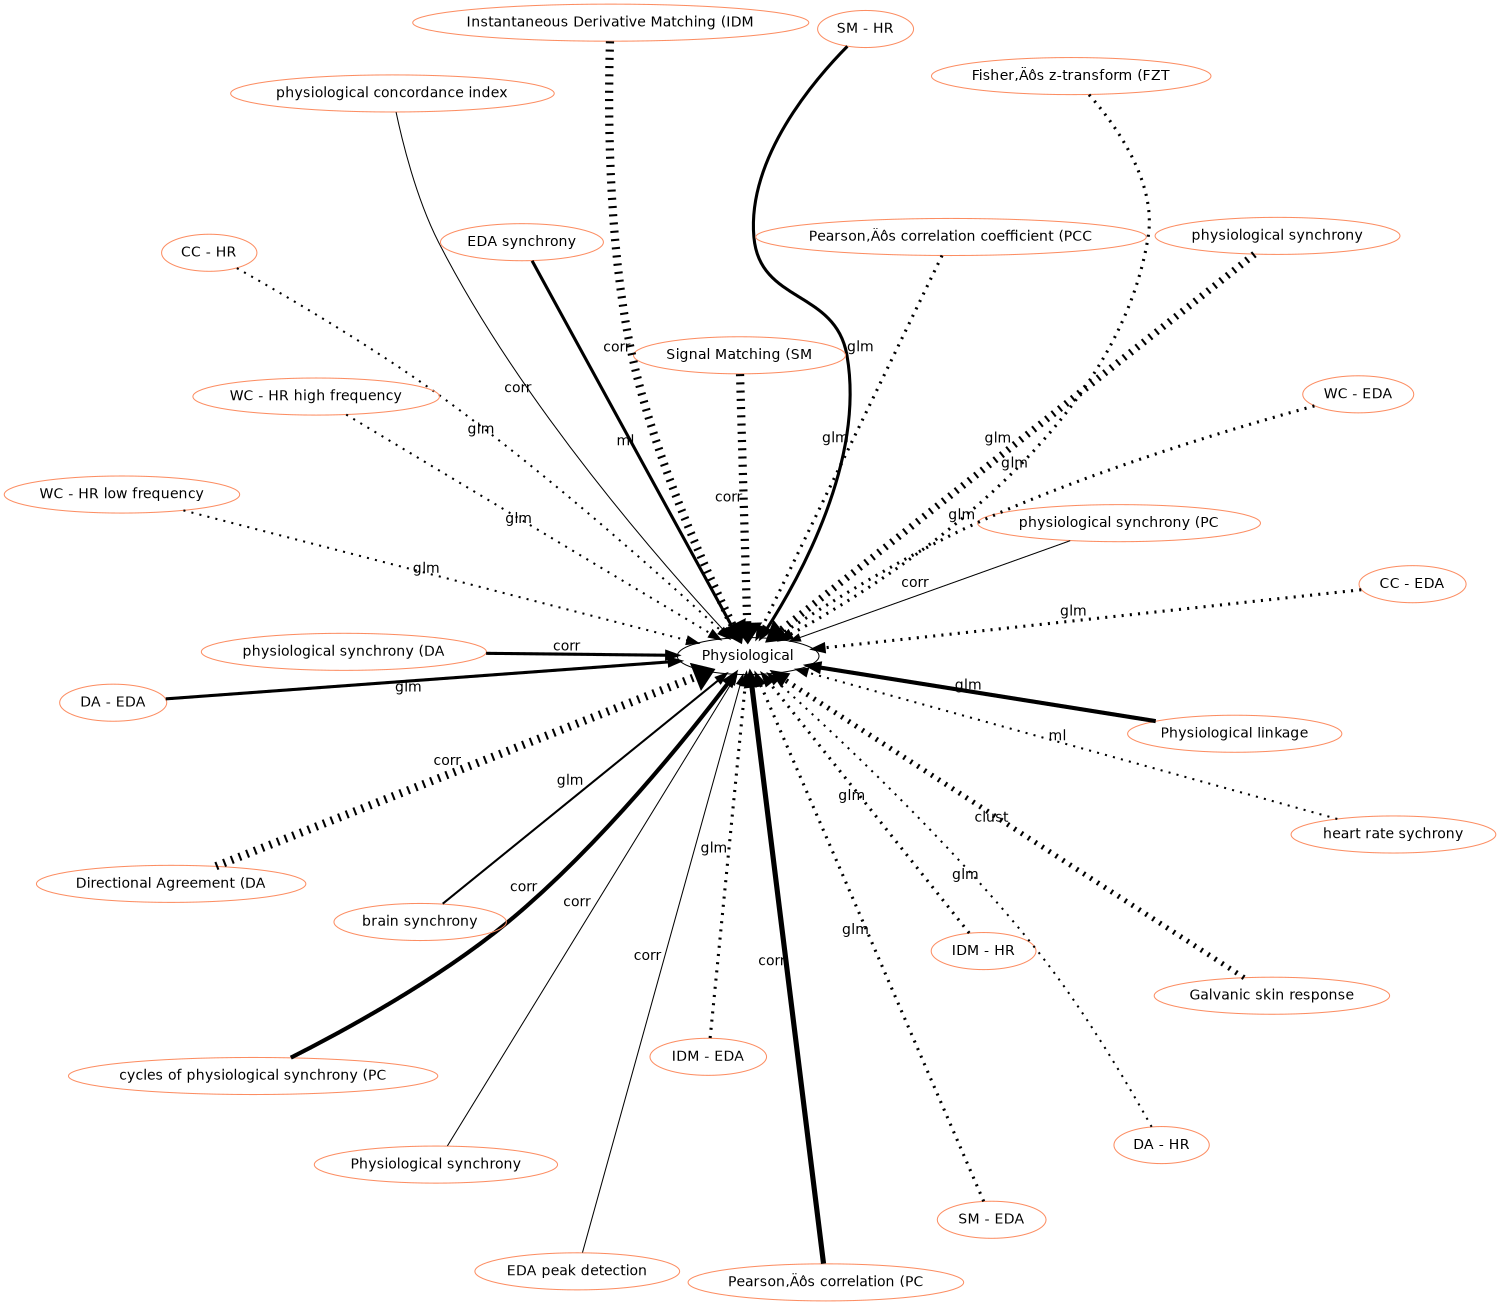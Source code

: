 digraph world {
        size="10,10";
        layout=neato
        graph [fontname = "helvetica"];
        node [fontname = "helvetica", colorscheme=set28];
        edge [fontname = "helvetica", colorscheme=set28];

	"Physiological" [href="index.svg"];
	"Physiological linkage" [href="https://scholar.google.com/scholar?hl=en&q=Physiological%20Linkage%20of%20Dyadic%20Gaming%20Experience" target="_blank" , color="2"];
	"Physiological linkage" [href="https://scholar.google.com/scholar?hl=en&q=Physiological%20Linkage%20of%20Dyadic%20Gaming%20Experience" target="_blank" , color="2"];
	"Physiological linkage" [href="https://scholar.google.com/scholar?hl=en&q=Physiological%20Linkage%20of%20Dyadic%20Gaming%20Experience" target="_blank" , color="2"];
	"Physiological linkage" [href="https://scholar.google.com/scholar?hl=en&q=Physiological%20Linkage%20of%20Dyadic%20Gaming%20Experience" target="_blank" , color="2"];
	"EDA peak detection" [href="https://scholar.google.com/scholar?hl=en&q=Are%20we%20together%20or%20not?%20The%20temporal%20interplay%20of%20monitoring,%20physiological%20arousal%20and%20physiological%20synchrony%20during%20a%20collaborative%20exam" target="_blank" , color="2"];
	"physiological concordance index" [href="https://scholar.google.com/scholar?hl=en&q=Are%20we%20together%20or%20not?%20The%20temporal%20interplay%20of%20monitoring,%20physiological%20arousal%20and%20physiological%20synchrony%20during%20a%20collaborative%20exam" target="_blank" , color="2"];
	"physiological synchrony (PC" [href="https://scholar.google.com/scholar?hl=en&q=Unpacking%20the%20relationship%20between%20existing%20and%20new%20measures%20of%20physiological%20synchrony%20and%20collaborative%20learning:%20a%20mixed%20methods%20study" target="_blank" , color="2"];
	"physiological synchrony (DA" [href="https://scholar.google.com/scholar?hl=en&q=Unpacking%20the%20relationship%20between%20existing%20and%20new%20measures%20of%20physiological%20synchrony%20and%20collaborative%20learning:%20a%20mixed%20methods%20study" target="_blank" , color="2"];
	"cycles of physiological synchrony (PC" [href="https://scholar.google.com/scholar?hl=en&q=Unpacking%20the%20relationship%20between%20existing%20and%20new%20measures%20of%20physiological%20synchrony%20and%20collaborative%20learning:%20a%20mixed%20methods%20study" target="_blank" , color="2"];
	"cycles of physiological synchrony (PC" [href="https://scholar.google.com/scholar?hl=en&q=Unpacking%20the%20relationship%20between%20existing%20and%20new%20measures%20of%20physiological%20synchrony%20and%20collaborative%20learning:%20a%20mixed%20methods%20study" target="_blank" , color="2"];
	"Galvanic skin response" [href="https://scholar.google.com/scholar?hl=en&q=Modeling%20Team-level%20Multimodal%20Dynamics%20during%20Multiparty%20Collaboration" target="_blank" , color="2"];
	"Galvanic skin response" [href="https://scholar.google.com/scholar?hl=en&q=Modeling%20Team-level%20Multimodal%20Dynamics%20during%20Multiparty%20Collaboration" target="_blank" , color="2"];
	"Galvanic skin response" [href="https://scholar.google.com/scholar?hl=en&q=Modeling%20Team-level%20Multimodal%20Dynamics%20during%20Multiparty%20Collaboration" target="_blank" , color="2"];
	"Galvanic skin response" [href="https://scholar.google.com/scholar?hl=en&q=Modeling%20Team-level%20Multimodal%20Dynamics%20during%20Multiparty%20Collaboration" target="_blank" , color="2"];
	"Physiological synchrony" [href="https://scholar.google.com/scholar?hl=en&q=Predicting%20the%20Quality%20of%20Collaborative%20Problem%20Solving%20Through%20Linguistic%20Analysis%20of%20Discourse" target="_blank" , color="2"];
	"SM - EDA" [href="https://scholar.google.com/scholar?hl=en&q=Shared%20Experiences%20of%20Technology%20and%20Trust:%20An%20Experimental%20Study%20of%20Physiological%20Compliance%20Between%20Active%20and%20Passive%20Users%20in%20Technology-Mediated%20Collaborative%20Encounters" target="_blank" , color="2"];
	"IDM - EDA" [href="https://scholar.google.com/scholar?hl=en&q=Shared%20Experiences%20of%20Technology%20and%20Trust:%20An%20Experimental%20Study%20of%20Physiological%20Compliance%20Between%20Active%20and%20Passive%20Users%20in%20Technology-Mediated%20Collaborative%20Encounters" target="_blank" , color="2"];
	"DA - EDA" [href="https://scholar.google.com/scholar?hl=en&q=Shared%20Experiences%20of%20Technology%20and%20Trust:%20An%20Experimental%20Study%20of%20Physiological%20Compliance%20Between%20Active%20and%20Passive%20Users%20in%20Technology-Mediated%20Collaborative%20Encounters" target="_blank" , color="2"];
	"CC - EDA" [href="https://scholar.google.com/scholar?hl=en&q=Shared%20Experiences%20of%20Technology%20and%20Trust:%20An%20Experimental%20Study%20of%20Physiological%20Compliance%20Between%20Active%20and%20Passive%20Users%20in%20Technology-Mediated%20Collaborative%20Encounters" target="_blank" , color="2"];
	"WC - EDA" [href="https://scholar.google.com/scholar?hl=en&q=Shared%20Experiences%20of%20Technology%20and%20Trust:%20An%20Experimental%20Study%20of%20Physiological%20Compliance%20Between%20Active%20and%20Passive%20Users%20in%20Technology-Mediated%20Collaborative%20Encounters" target="_blank" , color="2"];
	"SM - HR" [href="https://scholar.google.com/scholar?hl=en&q=Shared%20Experiences%20of%20Technology%20and%20Trust:%20An%20Experimental%20Study%20of%20Physiological%20Compliance%20Between%20Active%20and%20Passive%20Users%20in%20Technology-Mediated%20Collaborative%20Encounters" target="_blank" , color="2"];
	"IDM - HR" [href="https://scholar.google.com/scholar?hl=en&q=Shared%20Experiences%20of%20Technology%20and%20Trust:%20An%20Experimental%20Study%20of%20Physiological%20Compliance%20Between%20Active%20and%20Passive%20Users%20in%20Technology-Mediated%20Collaborative%20Encounters" target="_blank" , color="2"];
	"DA - HR" [href="https://scholar.google.com/scholar?hl=en&q=Shared%20Experiences%20of%20Technology%20and%20Trust:%20An%20Experimental%20Study%20of%20Physiological%20Compliance%20Between%20Active%20and%20Passive%20Users%20in%20Technology-Mediated%20Collaborative%20Encounters" target="_blank" , color="2"];
	"CC - HR" [href="https://scholar.google.com/scholar?hl=en&q=Shared%20Experiences%20of%20Technology%20and%20Trust:%20An%20Experimental%20Study%20of%20Physiological%20Compliance%20Between%20Active%20and%20Passive%20Users%20in%20Technology-Mediated%20Collaborative%20Encounters" target="_blank" , color="2"];
	"WC - HR low frequency" [href="https://scholar.google.com/scholar?hl=en&q=Shared%20Experiences%20of%20Technology%20and%20Trust:%20An%20Experimental%20Study%20of%20Physiological%20Compliance%20Between%20Active%20and%20Passive%20Users%20in%20Technology-Mediated%20Collaborative%20Encounters" target="_blank" , color="2"];
	"WC - HR high frequency" [href="https://scholar.google.com/scholar?hl=en&q=Shared%20Experiences%20of%20Technology%20and%20Trust:%20An%20Experimental%20Study%20of%20Physiological%20Compliance%20Between%20Active%20and%20Passive%20Users%20in%20Technology-Mediated%20Collaborative%20Encounters" target="_blank" , color="2"];
	"SM - EDA" [href="https://scholar.google.com/scholar?hl=en&q=Shared%20Experiences%20of%20Technology%20and%20Trust:%20An%20Experimental%20Study%20of%20Physiological%20Compliance%20Between%20Active%20and%20Passive%20Users%20in%20Technology-Mediated%20Collaborative%20Encounters" target="_blank" , color="2"];
	"IDM - EDA" [href="https://scholar.google.com/scholar?hl=en&q=Shared%20Experiences%20of%20Technology%20and%20Trust:%20An%20Experimental%20Study%20of%20Physiological%20Compliance%20Between%20Active%20and%20Passive%20Users%20in%20Technology-Mediated%20Collaborative%20Encounters" target="_blank" , color="2"];
	"DA - EDA" [href="https://scholar.google.com/scholar?hl=en&q=Shared%20Experiences%20of%20Technology%20and%20Trust:%20An%20Experimental%20Study%20of%20Physiological%20Compliance%20Between%20Active%20and%20Passive%20Users%20in%20Technology-Mediated%20Collaborative%20Encounters" target="_blank" , color="2"];
	"CC - EDA" [href="https://scholar.google.com/scholar?hl=en&q=Shared%20Experiences%20of%20Technology%20and%20Trust:%20An%20Experimental%20Study%20of%20Physiological%20Compliance%20Between%20Active%20and%20Passive%20Users%20in%20Technology-Mediated%20Collaborative%20Encounters" target="_blank" , color="2"];
	"WC - EDA" [href="https://scholar.google.com/scholar?hl=en&q=Shared%20Experiences%20of%20Technology%20and%20Trust:%20An%20Experimental%20Study%20of%20Physiological%20Compliance%20Between%20Active%20and%20Passive%20Users%20in%20Technology-Mediated%20Collaborative%20Encounters" target="_blank" , color="2"];
	"SM - HR" [href="https://scholar.google.com/scholar?hl=en&q=Shared%20Experiences%20of%20Technology%20and%20Trust:%20An%20Experimental%20Study%20of%20Physiological%20Compliance%20Between%20Active%20and%20Passive%20Users%20in%20Technology-Mediated%20Collaborative%20Encounters" target="_blank" , color="2"];
	"IDM - HR" [href="https://scholar.google.com/scholar?hl=en&q=Shared%20Experiences%20of%20Technology%20and%20Trust:%20An%20Experimental%20Study%20of%20Physiological%20Compliance%20Between%20Active%20and%20Passive%20Users%20in%20Technology-Mediated%20Collaborative%20Encounters" target="_blank" , color="2"];
	"DA - HR" [href="https://scholar.google.com/scholar?hl=en&q=Shared%20Experiences%20of%20Technology%20and%20Trust:%20An%20Experimental%20Study%20of%20Physiological%20Compliance%20Between%20Active%20and%20Passive%20Users%20in%20Technology-Mediated%20Collaborative%20Encounters" target="_blank" , color="2"];
	"CC - HR" [href="https://scholar.google.com/scholar?hl=en&q=Shared%20Experiences%20of%20Technology%20and%20Trust:%20An%20Experimental%20Study%20of%20Physiological%20Compliance%20Between%20Active%20and%20Passive%20Users%20in%20Technology-Mediated%20Collaborative%20Encounters" target="_blank" , color="2"];
	"WC - HR low frequency" [href="https://scholar.google.com/scholar?hl=en&q=Shared%20Experiences%20of%20Technology%20and%20Trust:%20An%20Experimental%20Study%20of%20Physiological%20Compliance%20Between%20Active%20and%20Passive%20Users%20in%20Technology-Mediated%20Collaborative%20Encounters" target="_blank" , color="2"];
	"WC - HR high frequency" [href="https://scholar.google.com/scholar?hl=en&q=Shared%20Experiences%20of%20Technology%20and%20Trust:%20An%20Experimental%20Study%20of%20Physiological%20Compliance%20Between%20Active%20and%20Passive%20Users%20in%20Technology-Mediated%20Collaborative%20Encounters" target="_blank" , color="2"];
	"SM - EDA" [href="https://scholar.google.com/scholar?hl=en&q=Shared%20Experiences%20of%20Technology%20and%20Trust:%20An%20Experimental%20Study%20of%20Physiological%20Compliance%20Between%20Active%20and%20Passive%20Users%20in%20Technology-Mediated%20Collaborative%20Encounters" target="_blank" , color="2"];
	"IDM - EDA" [href="https://scholar.google.com/scholar?hl=en&q=Shared%20Experiences%20of%20Technology%20and%20Trust:%20An%20Experimental%20Study%20of%20Physiological%20Compliance%20Between%20Active%20and%20Passive%20Users%20in%20Technology-Mediated%20Collaborative%20Encounters" target="_blank" , color="2"];
	"DA - EDA" [href="https://scholar.google.com/scholar?hl=en&q=Shared%20Experiences%20of%20Technology%20and%20Trust:%20An%20Experimental%20Study%20of%20Physiological%20Compliance%20Between%20Active%20and%20Passive%20Users%20in%20Technology-Mediated%20Collaborative%20Encounters" target="_blank" , color="2"];
	"CC - EDA" [href="https://scholar.google.com/scholar?hl=en&q=Shared%20Experiences%20of%20Technology%20and%20Trust:%20An%20Experimental%20Study%20of%20Physiological%20Compliance%20Between%20Active%20and%20Passive%20Users%20in%20Technology-Mediated%20Collaborative%20Encounters" target="_blank" , color="2"];
	"WC - EDA" [href="https://scholar.google.com/scholar?hl=en&q=Shared%20Experiences%20of%20Technology%20and%20Trust:%20An%20Experimental%20Study%20of%20Physiological%20Compliance%20Between%20Active%20and%20Passive%20Users%20in%20Technology-Mediated%20Collaborative%20Encounters" target="_blank" , color="2"];
	"SM - HR" [href="https://scholar.google.com/scholar?hl=en&q=Shared%20Experiences%20of%20Technology%20and%20Trust:%20An%20Experimental%20Study%20of%20Physiological%20Compliance%20Between%20Active%20and%20Passive%20Users%20in%20Technology-Mediated%20Collaborative%20Encounters" target="_blank" , color="2"];
	"IDM - HR" [href="https://scholar.google.com/scholar?hl=en&q=Shared%20Experiences%20of%20Technology%20and%20Trust:%20An%20Experimental%20Study%20of%20Physiological%20Compliance%20Between%20Active%20and%20Passive%20Users%20in%20Technology-Mediated%20Collaborative%20Encounters" target="_blank" , color="2"];
	"Signal Matching (SM" [href="https://scholar.google.com/scholar?hl=en&q=Investigating%20collaborative%20learning%20success%20with%20physiological%20coupling%20indices%20based%20on%20electrodermal%20activity" target="_blank" , color="2"];
	"Directional Agreement (DA" [href="https://scholar.google.com/scholar?hl=en&q=Investigating%20collaborative%20learning%20success%20with%20physiological%20coupling%20indices%20based%20on%20electrodermal%20activity" target="_blank" , color="2"];
	"Pearson‚Äôs correlation coefficient (PCC" [href="https://scholar.google.com/scholar?hl=en&q=Investigating%20collaborative%20learning%20success%20with%20physiological%20coupling%20indices%20based%20on%20electrodermal%20activity" target="_blank" , color="2"];
	"Fisher‚Äôs z-transform (FZT" [href="https://scholar.google.com/scholar?hl=en&q=Investigating%20collaborative%20learning%20success%20with%20physiological%20coupling%20indices%20based%20on%20electrodermal%20activity" target="_blank" , color="2"];
	"Instantaneous Derivative Matching (IDM" [href="https://scholar.google.com/scholar?hl=en&q=Investigating%20collaborative%20learning%20success%20with%20physiological%20coupling%20indices%20based%20on%20electrodermal%20activity" target="_blank" , color="2"];
	"Signal Matching (SM" [href="https://scholar.google.com/scholar?hl=en&q=Investigating%20collaborative%20learning%20success%20with%20physiological%20coupling%20indices%20based%20on%20electrodermal%20activity" target="_blank" , color="2"];
	"Directional Agreement (DA" [href="https://scholar.google.com/scholar?hl=en&q=Investigating%20collaborative%20learning%20success%20with%20physiological%20coupling%20indices%20based%20on%20electrodermal%20activity" target="_blank" , color="2"];
	"Pearson‚Äôs correlation coefficient (PCC" [href="https://scholar.google.com/scholar?hl=en&q=Investigating%20collaborative%20learning%20success%20with%20physiological%20coupling%20indices%20based%20on%20electrodermal%20activity" target="_blank" , color="2"];
	"Fisher‚Äôs z-transform (FZT" [href="https://scholar.google.com/scholar?hl=en&q=Investigating%20collaborative%20learning%20success%20with%20physiological%20coupling%20indices%20based%20on%20electrodermal%20activity" target="_blank" , color="2"];
	"Instantaneous Derivative Matching (IDM" [href="https://scholar.google.com/scholar?hl=en&q=Investigating%20collaborative%20learning%20success%20with%20physiological%20coupling%20indices%20based%20on%20electrodermal%20activity" target="_blank" , color="2"];
	"Signal Matching (SM" [href="https://scholar.google.com/scholar?hl=en&q=Investigating%20collaborative%20learning%20success%20with%20physiological%20coupling%20indices%20based%20on%20electrodermal%20activity" target="_blank" , color="2"];
	"Instantaneous Derivative Matching (IDM" [href="https://scholar.google.com/scholar?hl=en&q=Investigating%20collaborative%20learning%20success%20with%20physiological%20coupling%20indices%20based%20on%20electrodermal%20activity" target="_blank" , color="2"];
	"Pearson‚Äôs correlation coefficient (PCC" [href="https://scholar.google.com/scholar?hl=en&q=Investigating%20collaborative%20learning%20success%20with%20physiological%20coupling%20indices%20based%20on%20electrodermal%20activity" target="_blank" , color="2"];
	"Fisher‚Äôs z-transform (FZT" [href="https://scholar.google.com/scholar?hl=en&q=Investigating%20collaborative%20learning%20success%20with%20physiological%20coupling%20indices%20based%20on%20electrodermal%20activity" target="_blank" , color="2"];
	"Directional Agreement (DA" [href="https://scholar.google.com/scholar?hl=en&q=Investigating%20collaborative%20learning%20success%20with%20physiological%20coupling%20indices%20based%20on%20electrodermal%20activity" target="_blank" , color="2"];
	"Signal Matching (SM" [href="https://scholar.google.com/scholar?hl=en&q=Using%20Physiological%20Synchrony%20as%20an%20Indicator%20of%20Collaboration%20Quality,%20Task%20Performance%20and%20Learning" target="_blank" , color="2"];
	"Instantaneous Derivative Matching (IDM" [href="https://scholar.google.com/scholar?hl=en&q=Using%20Physiological%20Synchrony%20as%20an%20Indicator%20of%20Collaboration%20Quality,%20Task%20Performance%20and%20Learning" target="_blank" , color="2"];
	"Directional Agreement (DA" [href="https://scholar.google.com/scholar?hl=en&q=Using%20Physiological%20Synchrony%20as%20an%20Indicator%20of%20Collaboration%20Quality,%20Task%20Performance%20and%20Learning" target="_blank" , color="2"];
	"Pearson‚Äôs correlation (PC" [href="https://scholar.google.com/scholar?hl=en&q=Using%20Physiological%20Synchrony%20as%20an%20Indicator%20of%20Collaboration%20Quality,%20Task%20Performance%20and%20Learning" target="_blank" , color="2"];
	"Signal Matching (SM" [href="https://scholar.google.com/scholar?hl=en&q=Using%20Physiological%20Synchrony%20as%20an%20Indicator%20of%20Collaboration%20Quality,%20Task%20Performance%20and%20Learning" target="_blank" , color="2"];
	"Instantaneous Derivative Matching (IDM" [href="https://scholar.google.com/scholar?hl=en&q=Using%20Physiological%20Synchrony%20as%20an%20Indicator%20of%20Collaboration%20Quality,%20Task%20Performance%20and%20Learning" target="_blank" , color="2"];
	"Pearson‚Äôs correlation (PC" [href="https://scholar.google.com/scholar?hl=en&q=Using%20Physiological%20Synchrony%20as%20an%20Indicator%20of%20Collaboration%20Quality,%20Task%20Performance%20and%20Learning" target="_blank" , color="2"];
	"Directional Agreement (DA" [href="https://scholar.google.com/scholar?hl=en&q=Using%20Physiological%20Synchrony%20as%20an%20Indicator%20of%20Collaboration%20Quality,%20Task%20Performance%20and%20Learning" target="_blank" , color="2"];
	"Signal Matching (SM" [href="https://scholar.google.com/scholar?hl=en&q=Using%20Physiological%20Synchrony%20as%20an%20Indicator%20of%20Collaboration%20Quality,%20Task%20Performance%20and%20Learning" target="_blank" , color="2"];
	"Instantaneous Derivative Matching (IDM" [href="https://scholar.google.com/scholar?hl=en&q=Using%20Physiological%20Synchrony%20as%20an%20Indicator%20of%20Collaboration%20Quality,%20Task%20Performance%20and%20Learning" target="_blank" , color="2"];
	"Pearson‚Äôs correlation (PC" [href="https://scholar.google.com/scholar?hl=en&q=Using%20Physiological%20Synchrony%20as%20an%20Indicator%20of%20Collaboration%20Quality,%20Task%20Performance%20and%20Learning" target="_blank" , color="2"];
	"Directional Agreement (DA" [href="https://scholar.google.com/scholar?hl=en&q=Using%20Physiological%20Synchrony%20as%20an%20Indicator%20of%20Collaboration%20Quality,%20Task%20Performance%20and%20Learning" target="_blank" , color="2"];
	"Signal Matching (SM" [href="https://scholar.google.com/scholar?hl=en&q=Using%20Physiological%20Synchrony%20as%20an%20Indicator%20of%20Collaboration%20Quality,%20Task%20Performance%20and%20Learning" target="_blank" , color="2"];
	"Instantaneous Derivative Matching (IDM" [href="https://scholar.google.com/scholar?hl=en&q=Using%20Physiological%20Synchrony%20as%20an%20Indicator%20of%20Collaboration%20Quality,%20Task%20Performance%20and%20Learning" target="_blank" , color="2"];
	"Pearson‚Äôs correlation (PC" [href="https://scholar.google.com/scholar?hl=en&q=Using%20Physiological%20Synchrony%20as%20an%20Indicator%20of%20Collaboration%20Quality,%20Task%20Performance%20and%20Learning" target="_blank" , color="2"];
	"Directional Agreement (DA" [href="https://scholar.google.com/scholar?hl=en&q=Using%20Physiological%20Synchrony%20as%20an%20Indicator%20of%20Collaboration%20Quality,%20Task%20Performance%20and%20Learning" target="_blank" , color="2"];
	"Signal Matching (SM" [href="https://scholar.google.com/scholar?hl=en&q=Using%20Physiological%20Synchrony%20as%20an%20Indicator%20of%20Collaboration%20Quality,%20Task%20Performance%20and%20Learning" target="_blank" , color="2"];
	"Instantaneous Derivative Matching (IDM" [href="https://scholar.google.com/scholar?hl=en&q=Using%20Physiological%20Synchrony%20as%20an%20Indicator%20of%20Collaboration%20Quality,%20Task%20Performance%20and%20Learning" target="_blank" , color="2"];
	"Directional Agreement (DA" [href="https://scholar.google.com/scholar?hl=en&q=Using%20Physiological%20Synchrony%20as%20an%20Indicator%20of%20Collaboration%20Quality,%20Task%20Performance%20and%20Learning" target="_blank" , color="2"];
	"Pearson‚Äôs correlation (PC" [href="https://scholar.google.com/scholar?hl=en&q=Using%20Physiological%20Synchrony%20as%20an%20Indicator%20of%20Collaboration%20Quality,%20Task%20Performance%20and%20Learning" target="_blank" , color="2"];
	"physiological synchrony" [href="https://scholar.google.com/scholar?hl=en&q=What%20does%20physiological%20synchrony%20reveal%20about%20metacognitive%20experiences%20and%20group%20performance?" target="_blank" , color="2"];
	"physiological synchrony" [href="https://scholar.google.com/scholar?hl=en&q=What%20does%20physiological%20synchrony%20reveal%20about%20metacognitive%20experiences%20and%20group%20performance?" target="_blank" , color="2"];
	"physiological synchrony" [href="https://scholar.google.com/scholar?hl=en&q=What%20does%20physiological%20synchrony%20reveal%20about%20metacognitive%20experiences%20and%20group%20performance?" target="_blank" , color="2"];
	"physiological synchrony" [href="https://scholar.google.com/scholar?hl=en&q=What%20does%20physiological%20synchrony%20reveal%20about%20metacognitive%20experiences%20and%20group%20performance?" target="_blank" , color="2"];
	"physiological synchrony" [href="https://scholar.google.com/scholar?hl=en&q=What%20does%20physiological%20synchrony%20reveal%20about%20metacognitive%20experiences%20and%20group%20performance?" target="_blank" , color="2"];
	"physiological synchrony" [href="https://scholar.google.com/scholar?hl=en&q=What%20does%20physiological%20synchrony%20reveal%20about%20metacognitive%20experiences%20and%20group%20performance?" target="_blank" , color="2"];
	"physiological synchrony" [href="https://scholar.google.com/scholar?hl=en&q=What%20does%20physiological%20synchrony%20reveal%20about%20metacognitive%20experiences%20and%20group%20performance?" target="_blank" , color="2"];
	"EDA synchrony" [href="https://scholar.google.com/scholar?hl=en&q=Physiological%20evidence%20of%20interpersonal%20dynamics%20in%20a%20cooperative%20production%20task" target="_blank" , color="2"];
	"brain synchrony" [href="https://scholar.google.com/scholar?hl=en&q=Brain-to-Brain%20Synchrony%20Tracks%20Real-World%20Dynamic%20Group%20Interactions%20in%20the%20Classroom" target="_blank" , color="2"];
	"brain synchrony" [href="https://scholar.google.com/scholar?hl=en&q=Brain-to-Brain%20Synchrony%20Tracks%20Real-World%20Dynamic%20Group%20Interactions%20in%20the%20Classroom" target="_blank" , color="2"];
	"EDA synchrony" [href="https://scholar.google.com/scholar?hl=en&q=Predicting%20Collaborative%20Learning%20Quality%20through%20Physiological%20Synchrony%20Recorded%20by%20Wearable%20Biosensors" target="_blank" , color="2"];
	"heart rate sychrony" [href="https://scholar.google.com/scholar?hl=en&q=Predicting%20Collaborative%20Learning%20Quality%20through%20Physiological%20Synchrony%20Recorded%20by%20Wearable%20Biosensors" target="_blank" , color="2"];
	"physiological synchrony (DA" [href="https://scholar.google.com/scholar?hl=en&q=Unpacking%20the%20relationship%20between%20existing%20and%20new%20measures%20of%20physiological%20synchrony%20and%20collaborative%20learning:%20a%20mixed%20methods%20study" target="_blank" , color="2"];
	"physiological synchrony (DA" [href="https://scholar.google.com/scholar?hl=en&q=Unpacking%20the%20relationship%20between%20existing%20and%20new%20measures%20of%20physiological%20synchrony%20and%20collaborative%20learning:%20a%20mixed%20methods%20study" target="_blank" , color="2"];
	"cycles of physiological synchrony (PC" [href="https://scholar.google.com/scholar?hl=en&q=Unpacking%20the%20relationship%20between%20existing%20and%20new%20measures%20of%20physiological%20synchrony%20and%20collaborative%20learning:%20a%20mixed%20methods%20study" target="_blank" , color="2"];
	"cycles of physiological synchrony (PC" [href="https://scholar.google.com/scholar?hl=en&q=Unpacking%20the%20relationship%20between%20existing%20and%20new%20measures%20of%20physiological%20synchrony%20and%20collaborative%20learning:%20a%20mixed%20methods%20study" target="_blank" , color="2"];
	"Galvanic skin response" [href="https://scholar.google.com/scholar?hl=en&q=Modeling%20Team-level%20Multimodal%20Dynamics%20during%20Multiparty%20Collaboration" target="_blank" , color="2"];
	"EDA synchrony" [href="https://scholar.google.com/scholar?hl=en&q=Predicting%20Collaborative%20Learning%20Quality%20through%20Physiological%20Synchrony%20Recorded%20by%20Wearable%20Biosensors" target="_blank" , color="2"];
	"heart rate sychrony" [href="https://scholar.google.com/scholar?hl=en&q=Predicting%20Collaborative%20Learning%20Quality%20through%20Physiological%20Synchrony%20Recorded%20by%20Wearable%20Biosensors" target="_blank" , color="2"];
	"Physiological linkage" -> "Physiological" [label="glm", labeltooltip=4, style="solid", penwidth=4];
	"EDA peak detection" -> "Physiological" [label="corr", labeltooltip=1, style="solid", penwidth=1];
	"physiological concordance index" -> "Physiological" [label="corr", labeltooltip=1, style="solid", penwidth=1];
	"physiological synchrony (PC" -> "Physiological" [label="corr", labeltooltip=1, style="solid", penwidth=1];
	"physiological synchrony (DA" -> "Physiological" [label="corr", labeltooltip=3, style="solid", penwidth=3];
	"cycles of physiological synchrony (PC" -> "Physiological" [label="corr", labeltooltip=4, style="solid", penwidth=4];
	"Galvanic skin response" -> "Physiological" [label="clust", labeltooltip=5, style="dotted", penwidth=5];
	"Physiological synchrony" -> "Physiological" [label="corr", labeltooltip=1, style="solid", penwidth=1];
	"SM - EDA" -> "Physiological" [label="glm", labeltooltip=3, style="dotted", penwidth=3];
	"IDM - EDA" -> "Physiological" [label="glm", labeltooltip=3, style="dotted", penwidth=3];
	"DA - EDA" -> "Physiological" [label="glm", labeltooltip=3, style="solid", penwidth=3];
	"CC - EDA" -> "Physiological" [label="glm", labeltooltip=3, style="dotted", penwidth=3];
	"WC - EDA" -> "Physiological" [label="glm", labeltooltip=3, style="dotted", penwidth=3];
	"SM - HR" -> "Physiological" [label="glm", labeltooltip=3, style="solid", penwidth=3];
	"IDM - HR" -> "Physiological" [label="glm", labeltooltip=3, style="dotted", penwidth=3];
	"DA - HR" -> "Physiological" [label="glm", labeltooltip=2, style="dotted", penwidth=2];
	"CC - HR" -> "Physiological" [label="glm", labeltooltip=2, style="dotted", penwidth=2];
	"WC - HR low frequency" -> "Physiological" [label="glm", labeltooltip=2, style="dotted", penwidth=2];
	"WC - HR high frequency" -> "Physiological" [label="glm", labeltooltip=2, style="dotted", penwidth=2];
	"Signal Matching (SM" -> "Physiological" [label="corr", labeltooltip=8, style="dotted", penwidth=8];
	"Directional Agreement (DA" -> "Physiological" [label="corr", labeltooltip=8, style="dotted", penwidth=8];
	"Pearson‚Äôs correlation coefficient (PCC" -> "Physiological" [label="glm", labeltooltip=3, style="dotted", penwidth=3];
	"Fisher‚Äôs z-transform (FZT" -> "Physiological" [label="glm", labeltooltip=3, style="dotted", penwidth=3];
	"Instantaneous Derivative Matching (IDM" -> "Physiological" [label="corr", labeltooltip=8, style="dotted", penwidth=8];
	"Pearson‚Äôs correlation (PC" -> "Physiological" [label="corr", labeltooltip=5, style="solid", penwidth=5];
	"physiological synchrony" -> "Physiological" [label="glm", labeltooltip=7, style="dotted", penwidth=7];
	"EDA synchrony" -> "Physiological" [label="ml", labeltooltip=3, style="solid", penwidth=3];
	"brain synchrony" -> "Physiological" [label="glm", labeltooltip=2, style="solid", penwidth=2];
	"heart rate sychrony" -> "Physiological" [label="ml", labeltooltip=2, style="dotted", penwidth=2];

 overlap=false 
 splines = true; 


}